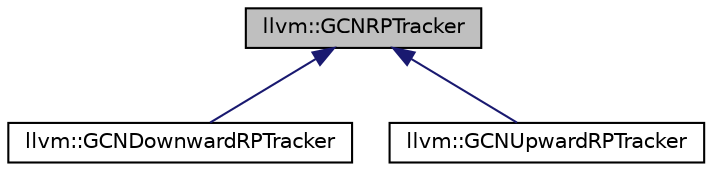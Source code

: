 digraph "llvm::GCNRPTracker"
{
 // LATEX_PDF_SIZE
  bgcolor="transparent";
  edge [fontname="Helvetica",fontsize="10",labelfontname="Helvetica",labelfontsize="10"];
  node [fontname="Helvetica",fontsize="10",shape="box"];
  Node1 [label="llvm::GCNRPTracker",height=0.2,width=0.4,color="black", fillcolor="grey75", style="filled", fontcolor="black",tooltip=" "];
  Node1 -> Node2 [dir="back",color="midnightblue",fontsize="10",style="solid",fontname="Helvetica"];
  Node2 [label="llvm::GCNDownwardRPTracker",height=0.2,width=0.4,color="black",URL="$classllvm_1_1GCNDownwardRPTracker.html",tooltip=" "];
  Node1 -> Node3 [dir="back",color="midnightblue",fontsize="10",style="solid",fontname="Helvetica"];
  Node3 [label="llvm::GCNUpwardRPTracker",height=0.2,width=0.4,color="black",URL="$classllvm_1_1GCNUpwardRPTracker.html",tooltip=" "];
}
